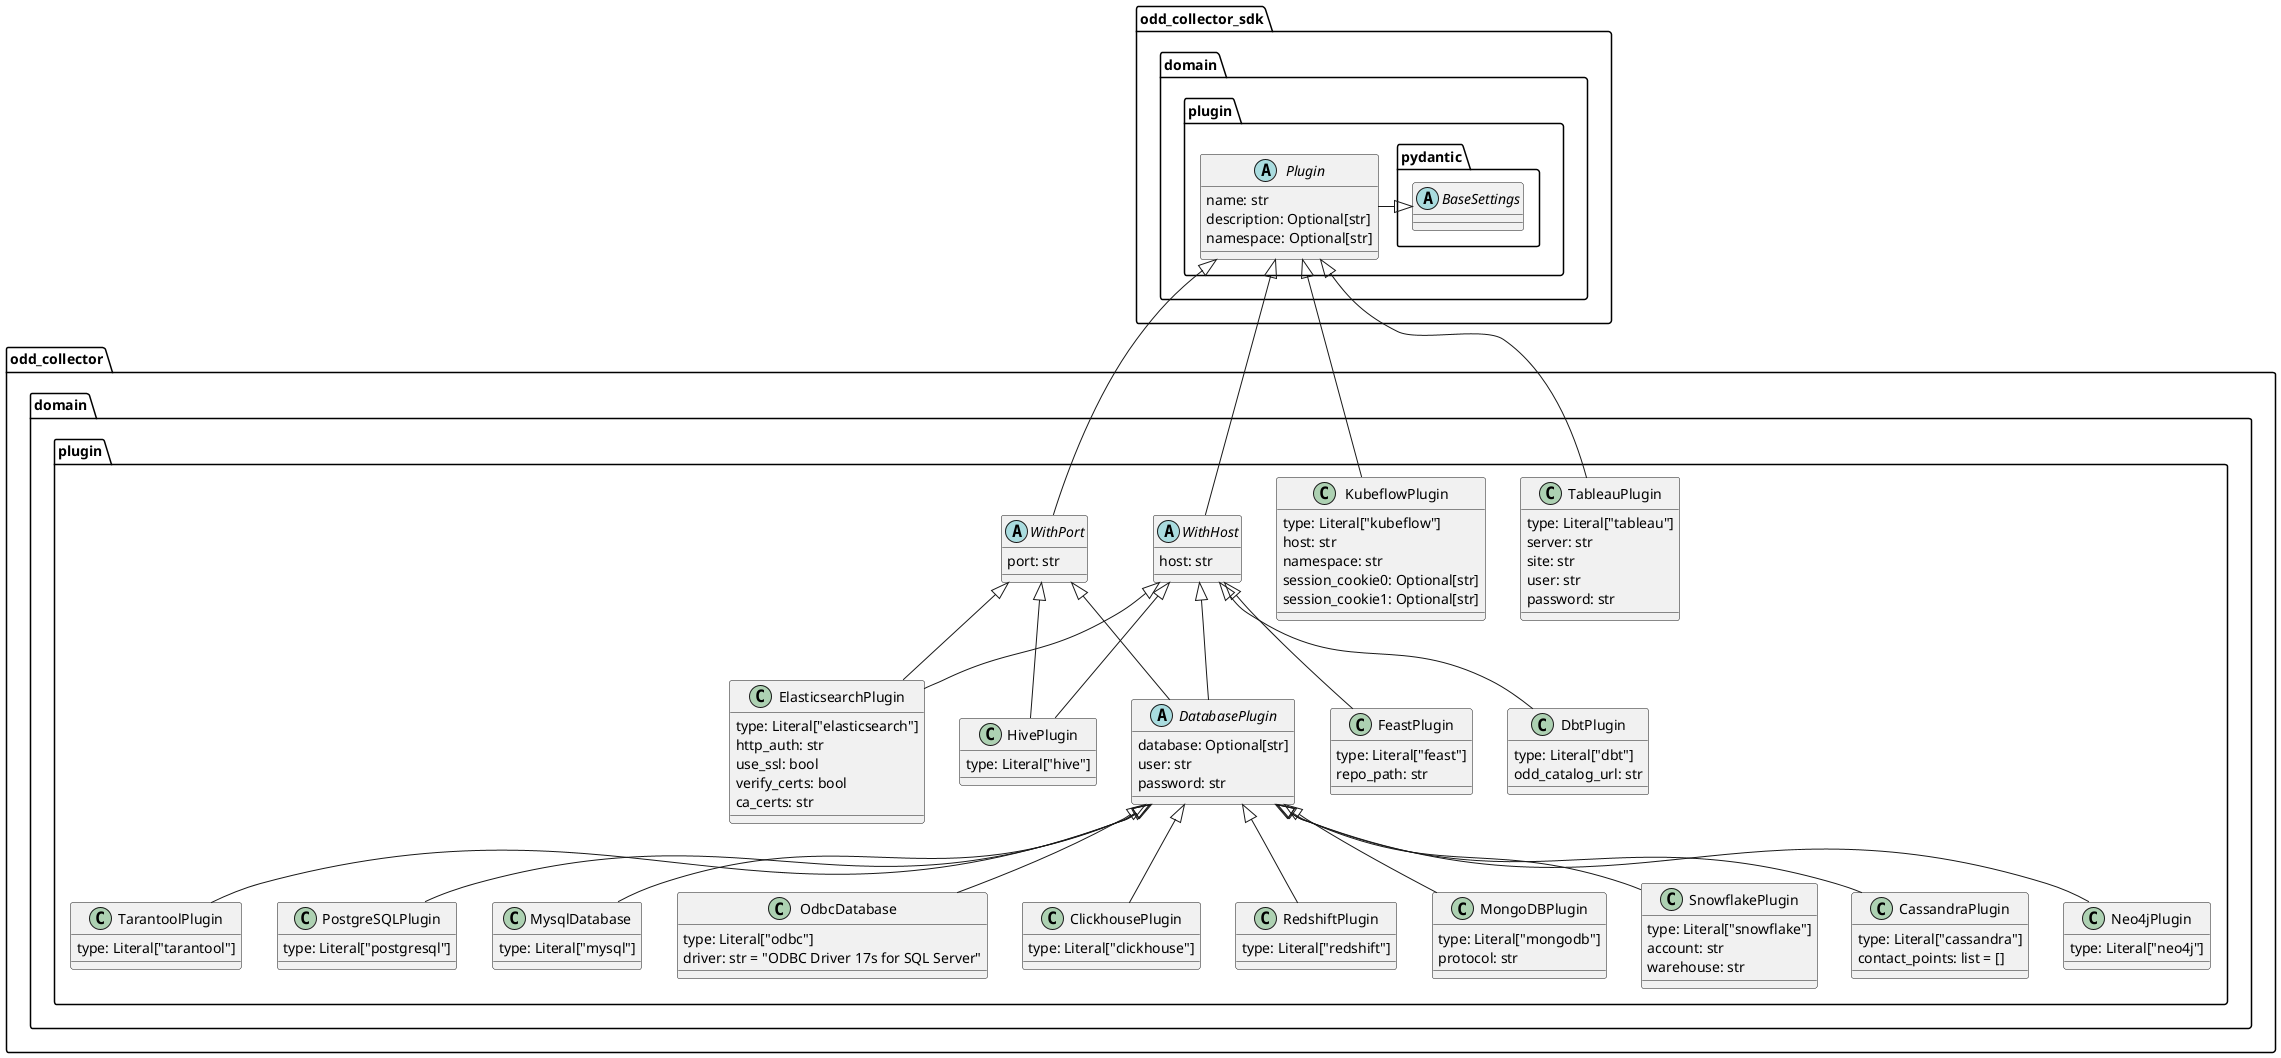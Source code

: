 @startuml

namespace odd_collector_sdk.domain.plugin {
abstract class pydantic.BaseSettings
pydantic.BaseSettings <|- Plugin
abstract class Plugin {
name: str
description: Optional[str]
namespace: Optional[str]
}
}

namespace odd_collector.domain.plugin {

class TableauPlugin{
type: Literal["tableau"]
server: str
site: str
user: str
password: str
}
odd_collector_sdk.domain.plugin.Plugin <|-- TableauPlugin

class KubeflowPlugin {
type: Literal["kubeflow"]
host: str
namespace: str
session_cookie0: Optional[str]
session_cookie1: Optional[str]
}
odd_collector_sdk.domain.plugin.Plugin <|-- KubeflowPlugin

abstract class WithHost {
host: str
}
odd_collector_sdk.domain.plugin.Plugin <|-- WithHost

abstract class WithPort {
port: str
}
odd_collector_sdk.domain.plugin.Plugin <|-- WithPort


abstract class DatabasePlugin {
database: Optional[str]
user: str
password: str
}
WithPort <|-- DatabasePlugin
WithHost <|-- DatabasePlugin


class PostgreSQLPlugin {
type: Literal["postgresql"]
}
DatabasePlugin <|-- PostgreSQLPlugin

class MysqlDatabase {
type: Literal["mysql"]
}
DatabasePlugin <|-- MysqlDatabase

class OdbcDatabase {
type: Literal["odbc"]
driver: str = "ODBC Driver 17s for SQL Server"
}
DatabasePlugin <|-- OdbcDatabase

class ClickhousePlugin {
type: Literal["clickhouse"]
}
DatabasePlugin <|-- ClickhousePlugin

class RedshiftPlugin {
type: Literal["redshift"]
}
DatabasePlugin <|-- RedshiftPlugin

class MongoDBPlugin{
type: Literal["mongodb"]
protocol: str
}
DatabasePlugin <|-- MongoDBPlugin

class SnowflakePlugin{
type: Literal["snowflake"]
account: str
warehouse: str
}
DatabasePlugin <|-- SnowflakePlugin

class CassandraPlugin{
type: Literal["cassandra"]
contact_points: list = []
}
DatabasePlugin <|-- CassandraPlugin

class TarantoolPlugin {
type: Literal["tarantool"]
}
DatabasePlugin <|-- TarantoolPlugin

class Neo4jPlugin{
type: Literal["neo4j"]
}
DatabasePlugin <|-- Neo4jPlugin


TarantoolPlugin -[hidden]> PostgreSQLPlugin

class ElasticsearchPlugin{
type: Literal["elasticsearch"]
http_auth: str
use_ssl: bool
verify_certs: bool
ca_certs: str
}
WithHost <|-- ElasticsearchPlugin
WithPort <|-- ElasticsearchPlugin

class HivePlugin{
type: Literal["hive"]
}
WithHost <|-- HivePlugin
WithPort <|-- HivePlugin

class FeastPlugin{
type: Literal["feast"]
repo_path: str
}
WithHost <|-- FeastPlugin

class DbtPlugin{
type: Literal["dbt"]
odd_catalog_url: str
}
WithHost <|-- DbtPlugin
}
@enduml










